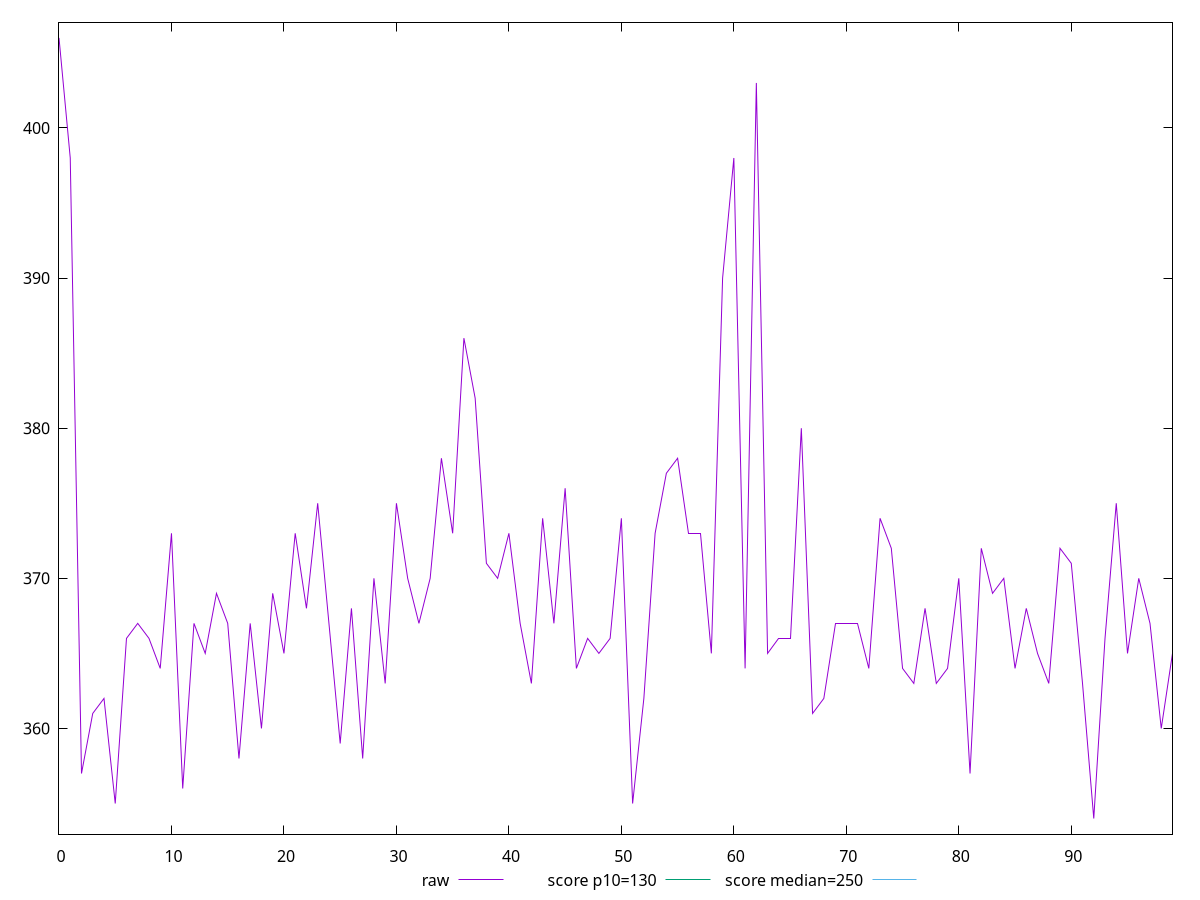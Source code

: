reset

$raw <<EOF
0 406
1 398
2 357
3 361
4 362
5 355
6 366
7 367
8 366
9 364
10 373
11 356
12 367
13 365
14 369
15 367
16 358
17 367
18 360
19 369
20 365
21 373
22 368
23 375
24 367
25 359
26 368
27 358
28 370
29 363
30 375
31 370
32 367
33 370
34 378
35 373
36 386
37 382
38 371
39 370
40 373
41 367
42 363
43 374
44 367
45 376
46 364
47 366
48 365
49 366
50 374
51 355
52 362
53 373
54 377
55 378
56 373
57 373
58 365
59 390
60 398
61 364
62 403
63 365
64 366
65 366
66 380
67 361
68 362
69 367
70 367
71 367
72 364
73 374
74 372
75 364
76 363
77 368
78 363
79 364
80 370
81 357
82 372
83 369
84 370
85 364
86 368
87 365
88 363
89 372
90 371
91 363
92 354
93 366
94 375
95 365
96 370
97 367
98 360
99 365
EOF

set key outside below
set xrange [0:99]
set yrange [352.96:407.04]
set trange [352.96:407.04]
set terminal svg size 640, 500 enhanced background rgb 'white'
set output "reports/report_00033_2021-03-01T14-23-16.841Z/max-potential-fid/samples/astro-inner-cached/raw/values.svg"

plot $raw title "raw" with line, \
     130 title "score p10=130", \
     250 title "score median=250"

reset
